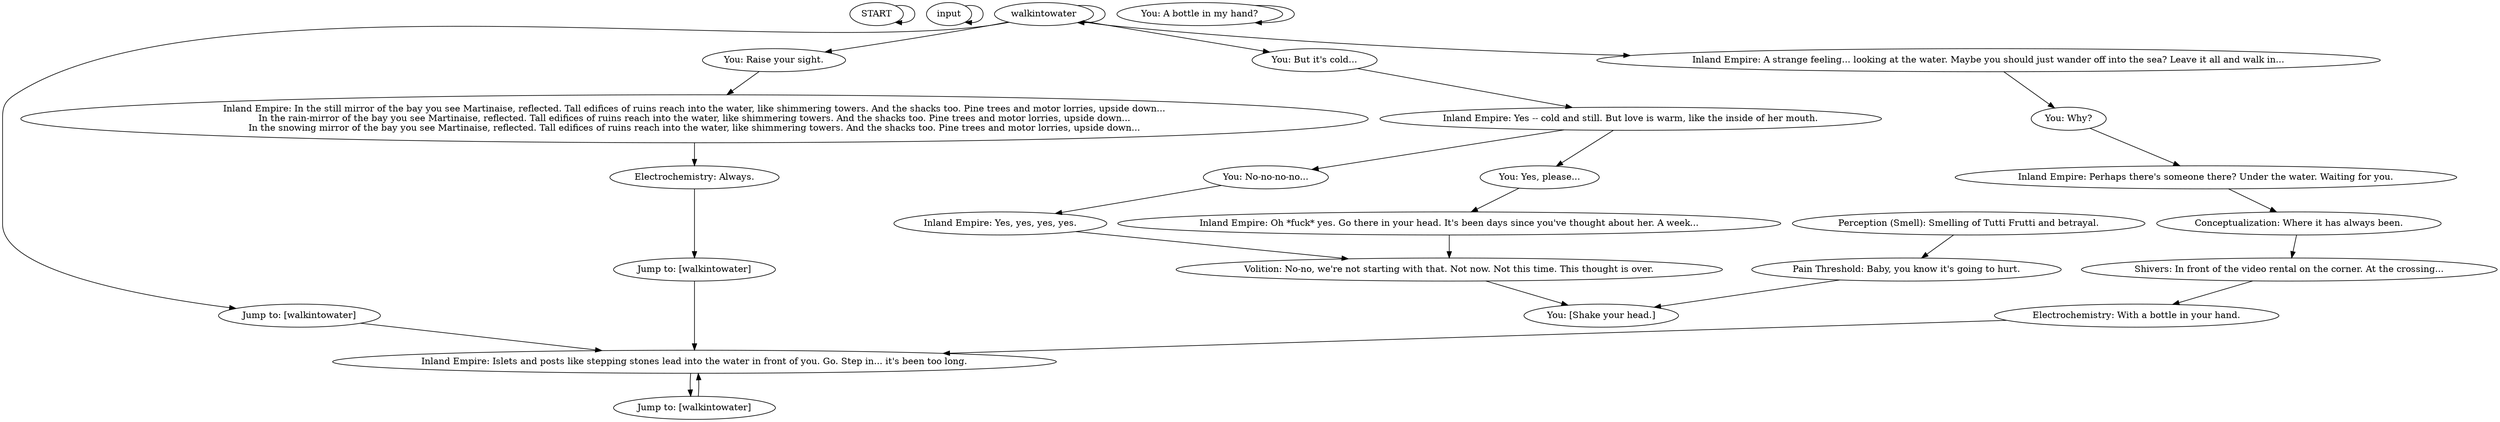 # SEAFORT ORB / walk into water
# (walk into water dialogue, foreshadowing for dream)
# ==================================================
digraph G {
	  0 [label="START"];
	  1 [label="input"];
	  2 [label="Inland Empire: A strange feeling... looking at the water. Maybe you should just wander off into the sea? Leave it all and walk in..."];
	  3 [label="You: [Shake your head.]"];
	  4 [label="Jump to: [walkintowater]"];
	  5 [label="You: A bottle in my hand?"];
	  6 [label="Electrochemistry: Always."];
	  7 [label="Inland Empire: Islets and posts like stepping stones lead into the water in front of you. Go. Step in... it's been too long."];
	  8 [label="walkintowater"];
	  9 [label="You: Why?"];
	  10 [label="Electrochemistry: With a bottle in your hand."];
	  11 [label="Perception (Smell): Smelling of Tutti Frutti and betrayal."];
	  12 [label="Inland Empire: Perhaps there's someone there? Under the water. Waiting for you."];
	  13 [label="Jump to: [walkintowater]"];
	  14 [label="Conceptualization: Where it has always been."];
	  15 [label="Jump to: [walkintowater]"];
	  16 [label="Inland Empire: Yes -- cold and still. But love is warm, like the inside of her mouth."];
	  17 [label="Inland Empire: In the still mirror of the bay you see Martinaise, reflected. Tall edifices of ruins reach into the water, like shimmering towers. And the shacks too. Pine trees and motor lorries, upside down...\nIn the rain-mirror of the bay you see Martinaise, reflected. Tall edifices of ruins reach into the water, like shimmering towers. And the shacks too. Pine trees and motor lorries, upside down...\nIn the snowing mirror of the bay you see Martinaise, reflected. Tall edifices of ruins reach into the water, like shimmering towers. And the shacks too. Pine trees and motor lorries, upside down..."];
	  18 [label="Inland Empire: Yes, yes, yes, yes."];
	  19 [label="Volition: No-no, we're not starting with that. Not now. Not this time. This thought is over."];
	  20 [label="You: No-no-no-no..."];
	  21 [label="Shivers: In front of the video rental on the corner. At the crossing..."];
	  22 [label="You: But it's cold..."];
	  23 [label="Inland Empire: Oh *fuck* yes. Go there in your head. It's been days since you've thought about her. A week..."];
	  24 [label="You: Yes, please..."];
	  25 [label="You: Raise your sight."];
	  26 [label="Pain Threshold: Baby, you know it's going to hurt."];
	  0 -> 0
	  1 -> 1
	  2 -> 9
	  4 -> 7
	  5 -> 5
	  6 -> 13
	  7 -> 15
	  8 -> 2
	  8 -> 4
	  8 -> 8
	  8 -> 22
	  8 -> 25
	  9 -> 12
	  10 -> 7
	  11 -> 26
	  12 -> 14
	  13 -> 7
	  14 -> 21
	  15 -> 7
	  16 -> 24
	  16 -> 20
	  17 -> 6
	  18 -> 19
	  19 -> 3
	  20 -> 18
	  21 -> 10
	  22 -> 16
	  23 -> 19
	  24 -> 23
	  25 -> 17
	  26 -> 3
}

